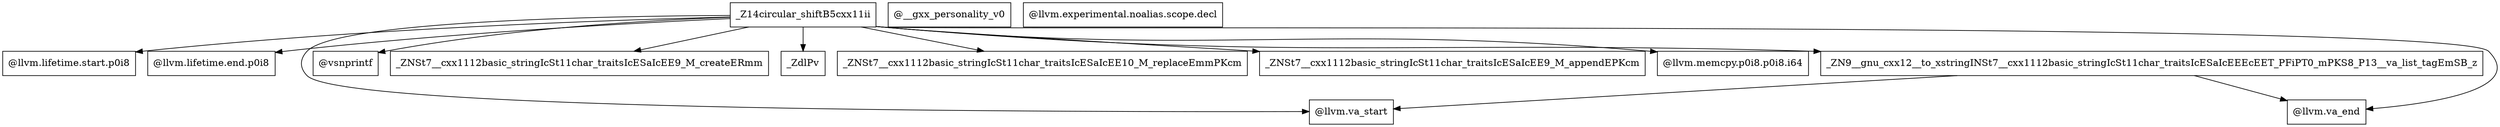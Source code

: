 digraph CallGraph {
    node [shape=box];

    // Function nodes
    CircularShift [label="_Z14circular_shiftB5cxx11ii"];
    LifetimeStart [label="@llvm.lifetime.start.p0i8"];
    LifetimeEnd [label="@llvm.lifetime.end.p0i8"];
    Personality [label="@__gxx_personality_v0"];
    ToXString [label="_ZN9__gnu_cxx12__to_xstringINSt7__cxx1112basic_stringIcSt11char_traitsIcESaIcEEEcEET_PFiPT0_mPKS8_P13__va_list_tagEmSB_z"];
    VSNPrintf [label="@vsnprintf"];
    CreateString [label="_ZNSt7__cxx1112basic_stringIcSt11char_traitsIcESaIcEE9_M_createERmm"];
    DeleteMemory [label="_ZdlPv"];
    ReplaceString [label="_ZNSt7__cxx1112basic_stringIcSt11char_traitsIcESaIcEE10_M_replaceEmmPKcm"];
    AppendString [label="_ZNSt7__cxx1112basic_stringIcSt11char_traitsIcESaIcEE9_M_appendEPKcm"];
    MemCpy [label="@llvm.memcpy.p0i8.p0i8.i64"];
    VAStart [label="@llvm.va_start"];
    VAEnd [label="@llvm.va_end"];
    NoAliasScopeDecl [label="@llvm.experimental.noalias.scope.decl"];

    // Edges (function calls)
    CircularShift -> ToXString;
    CircularShift -> VSNPrintf;
    CircularShift -> LifetimeStart;
    CircularShift -> LifetimeEnd;
    CircularShift -> DeleteMemory;
    CircularShift -> CreateString;
    CircularShift -> AppendString;
    CircularShift -> ReplaceString;
    CircularShift -> MemCpy;
    CircularShift -> VAStart;
    CircularShift -> VAEnd;
    ToXString -> VAStart;
    ToXString -> VAEnd;
}
